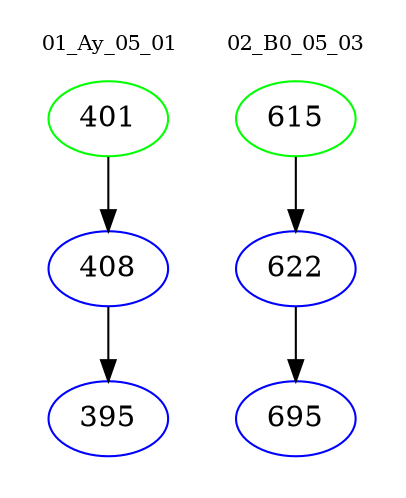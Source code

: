 digraph{
subgraph cluster_0 {
color = white
label = "01_Ay_05_01";
fontsize=10;
T0_401 [label="401", color="green"]
T0_401 -> T0_408 [color="black"]
T0_408 [label="408", color="blue"]
T0_408 -> T0_395 [color="black"]
T0_395 [label="395", color="blue"]
}
subgraph cluster_1 {
color = white
label = "02_B0_05_03";
fontsize=10;
T1_615 [label="615", color="green"]
T1_615 -> T1_622 [color="black"]
T1_622 [label="622", color="blue"]
T1_622 -> T1_695 [color="black"]
T1_695 [label="695", color="blue"]
}
}
